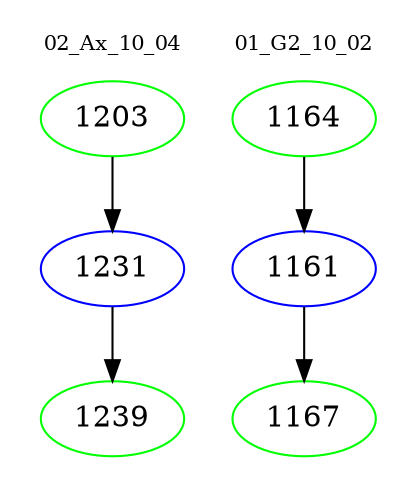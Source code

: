 digraph{
subgraph cluster_0 {
color = white
label = "02_Ax_10_04";
fontsize=10;
T0_1203 [label="1203", color="green"]
T0_1203 -> T0_1231 [color="black"]
T0_1231 [label="1231", color="blue"]
T0_1231 -> T0_1239 [color="black"]
T0_1239 [label="1239", color="green"]
}
subgraph cluster_1 {
color = white
label = "01_G2_10_02";
fontsize=10;
T1_1164 [label="1164", color="green"]
T1_1164 -> T1_1161 [color="black"]
T1_1161 [label="1161", color="blue"]
T1_1161 -> T1_1167 [color="black"]
T1_1167 [label="1167", color="green"]
}
}

